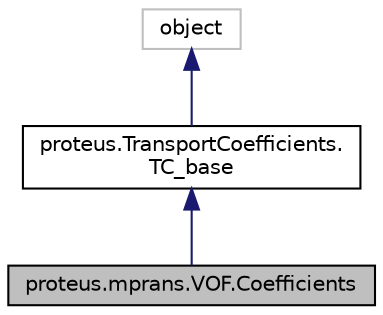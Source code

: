 digraph "proteus.mprans.VOF.Coefficients"
{
 // LATEX_PDF_SIZE
  edge [fontname="Helvetica",fontsize="10",labelfontname="Helvetica",labelfontsize="10"];
  node [fontname="Helvetica",fontsize="10",shape=record];
  Node1 [label="proteus.mprans.VOF.Coefficients",height=0.2,width=0.4,color="black", fillcolor="grey75", style="filled", fontcolor="black",tooltip=" "];
  Node2 -> Node1 [dir="back",color="midnightblue",fontsize="10",style="solid",fontname="Helvetica"];
  Node2 [label="proteus.TransportCoefficients.\lTC_base",height=0.2,width=0.4,color="black", fillcolor="white", style="filled",URL="$d1/d7a/classproteus_1_1TransportCoefficients_1_1TC__base.html",tooltip="Base class for transport coefficients classes."];
  Node3 -> Node2 [dir="back",color="midnightblue",fontsize="10",style="solid",fontname="Helvetica"];
  Node3 [label="object",height=0.2,width=0.4,color="grey75", fillcolor="white", style="filled",tooltip=" "];
}
